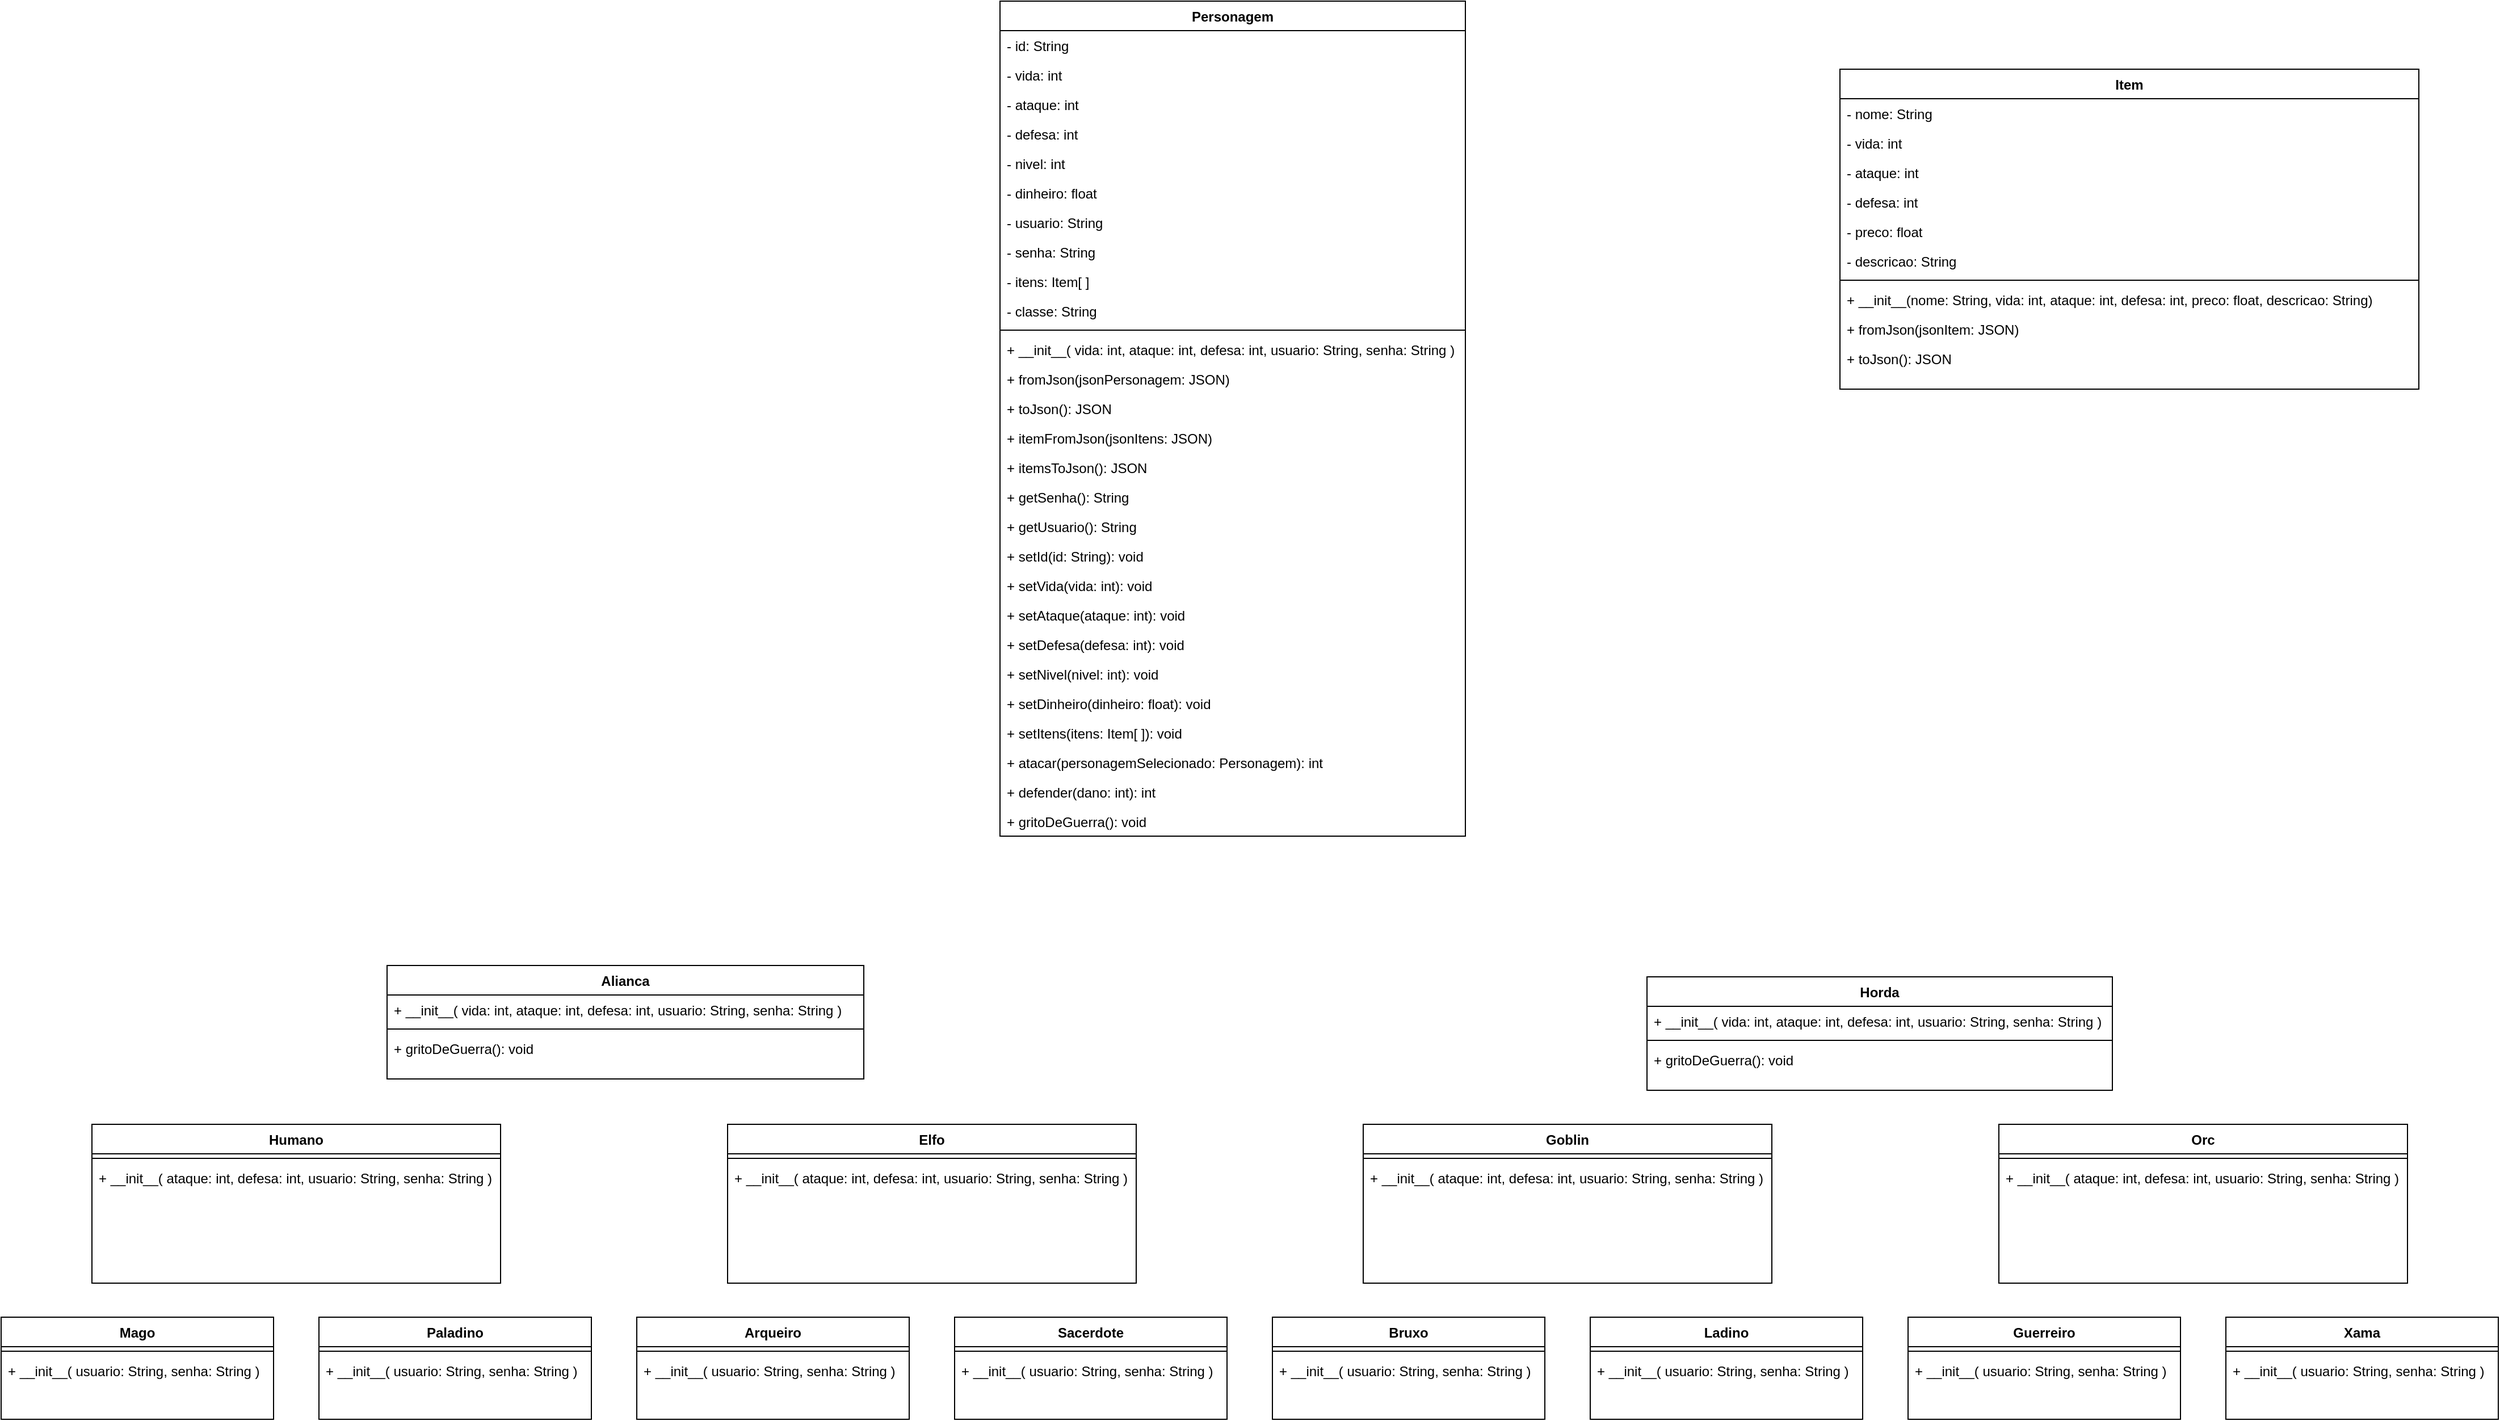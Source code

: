 <mxfile version="21.8.2" type="device">
  <diagram id="C5RBs43oDa-KdzZeNtuy" name="Page-1">
    <mxGraphModel dx="3634" dy="1850" grid="1" gridSize="10" guides="1" tooltips="1" connect="1" arrows="1" fold="1" page="1" pageScale="1" pageWidth="827" pageHeight="1169" math="0" shadow="0">
      <root>
        <mxCell id="WIyWlLk6GJQsqaUBKTNV-0" />
        <mxCell id="WIyWlLk6GJQsqaUBKTNV-1" parent="WIyWlLk6GJQsqaUBKTNV-0" />
        <mxCell id="zkfFHV4jXpPFQw0GAbJ--0" value="Item" style="swimlane;fontStyle=1;align=center;verticalAlign=top;childLayout=stackLayout;horizontal=1;startSize=26;horizontalStack=0;resizeParent=1;resizeLast=0;collapsible=1;marginBottom=0;rounded=0;shadow=0;strokeWidth=1;" parent="WIyWlLk6GJQsqaUBKTNV-1" vertex="1">
          <mxGeometry x="220" y="190" width="510" height="282" as="geometry">
            <mxRectangle x="230" y="140" width="160" height="26" as="alternateBounds" />
          </mxGeometry>
        </mxCell>
        <mxCell id="zkfFHV4jXpPFQw0GAbJ--1" value="- nome: String" style="text;align=left;verticalAlign=top;spacingLeft=4;spacingRight=4;overflow=hidden;rotatable=0;points=[[0,0.5],[1,0.5]];portConstraint=eastwest;" parent="zkfFHV4jXpPFQw0GAbJ--0" vertex="1">
          <mxGeometry y="26" width="510" height="26" as="geometry" />
        </mxCell>
        <mxCell id="zkfFHV4jXpPFQw0GAbJ--2" value="- vida: int" style="text;align=left;verticalAlign=top;spacingLeft=4;spacingRight=4;overflow=hidden;rotatable=0;points=[[0,0.5],[1,0.5]];portConstraint=eastwest;rounded=0;shadow=0;html=0;" parent="zkfFHV4jXpPFQw0GAbJ--0" vertex="1">
          <mxGeometry y="52" width="510" height="26" as="geometry" />
        </mxCell>
        <mxCell id="zkfFHV4jXpPFQw0GAbJ--3" value="- ataque: int" style="text;align=left;verticalAlign=top;spacingLeft=4;spacingRight=4;overflow=hidden;rotatable=0;points=[[0,0.5],[1,0.5]];portConstraint=eastwest;rounded=0;shadow=0;html=0;" parent="zkfFHV4jXpPFQw0GAbJ--0" vertex="1">
          <mxGeometry y="78" width="510" height="26" as="geometry" />
        </mxCell>
        <mxCell id="svMHhl5RG74Olg0LLplW-4" value="- defesa: int" style="text;align=left;verticalAlign=top;spacingLeft=4;spacingRight=4;overflow=hidden;rotatable=0;points=[[0,0.5],[1,0.5]];portConstraint=eastwest;rounded=0;shadow=0;html=0;" vertex="1" parent="zkfFHV4jXpPFQw0GAbJ--0">
          <mxGeometry y="104" width="510" height="26" as="geometry" />
        </mxCell>
        <mxCell id="svMHhl5RG74Olg0LLplW-5" value="- preco: float" style="text;align=left;verticalAlign=top;spacingLeft=4;spacingRight=4;overflow=hidden;rotatable=0;points=[[0,0.5],[1,0.5]];portConstraint=eastwest;rounded=0;shadow=0;html=0;" vertex="1" parent="zkfFHV4jXpPFQw0GAbJ--0">
          <mxGeometry y="130" width="510" height="26" as="geometry" />
        </mxCell>
        <mxCell id="svMHhl5RG74Olg0LLplW-6" value="- descricao: String" style="text;align=left;verticalAlign=top;spacingLeft=4;spacingRight=4;overflow=hidden;rotatable=0;points=[[0,0.5],[1,0.5]];portConstraint=eastwest;rounded=0;shadow=0;html=0;" vertex="1" parent="zkfFHV4jXpPFQw0GAbJ--0">
          <mxGeometry y="156" width="510" height="26" as="geometry" />
        </mxCell>
        <mxCell id="zkfFHV4jXpPFQw0GAbJ--4" value="" style="line;html=1;strokeWidth=1;align=left;verticalAlign=middle;spacingTop=-1;spacingLeft=3;spacingRight=3;rotatable=0;labelPosition=right;points=[];portConstraint=eastwest;" parent="zkfFHV4jXpPFQw0GAbJ--0" vertex="1">
          <mxGeometry y="182" width="510" height="8" as="geometry" />
        </mxCell>
        <mxCell id="zkfFHV4jXpPFQw0GAbJ--5" value="+ __init__(nome: String, vida: int, ataque: int, defesa: int, preco: float, descricao: String)" style="text;align=left;verticalAlign=top;spacingLeft=4;spacingRight=4;overflow=hidden;rotatable=0;points=[[0,0.5],[1,0.5]];portConstraint=eastwest;" parent="zkfFHV4jXpPFQw0GAbJ--0" vertex="1">
          <mxGeometry y="190" width="510" height="26" as="geometry" />
        </mxCell>
        <mxCell id="svMHhl5RG74Olg0LLplW-7" value="+ fromJson(jsonItem: JSON)" style="text;align=left;verticalAlign=top;spacingLeft=4;spacingRight=4;overflow=hidden;rotatable=0;points=[[0,0.5],[1,0.5]];portConstraint=eastwest;" vertex="1" parent="zkfFHV4jXpPFQw0GAbJ--0">
          <mxGeometry y="216" width="510" height="26" as="geometry" />
        </mxCell>
        <mxCell id="svMHhl5RG74Olg0LLplW-11" value="+ toJson(): JSON" style="text;align=left;verticalAlign=top;spacingLeft=4;spacingRight=4;overflow=hidden;rotatable=0;points=[[0,0.5],[1,0.5]];portConstraint=eastwest;" vertex="1" parent="zkfFHV4jXpPFQw0GAbJ--0">
          <mxGeometry y="242" width="510" height="26" as="geometry" />
        </mxCell>
        <mxCell id="svMHhl5RG74Olg0LLplW-12" value="Personagem" style="swimlane;fontStyle=1;align=center;verticalAlign=top;childLayout=stackLayout;horizontal=1;startSize=26;horizontalStack=0;resizeParent=1;resizeLast=0;collapsible=1;marginBottom=0;rounded=0;shadow=0;strokeWidth=1;" vertex="1" parent="WIyWlLk6GJQsqaUBKTNV-1">
          <mxGeometry x="-520" y="130" width="410" height="736" as="geometry">
            <mxRectangle x="230" y="140" width="160" height="26" as="alternateBounds" />
          </mxGeometry>
        </mxCell>
        <mxCell id="svMHhl5RG74Olg0LLplW-18" value="- id: String" style="text;align=left;verticalAlign=top;spacingLeft=4;spacingRight=4;overflow=hidden;rotatable=0;points=[[0,0.5],[1,0.5]];portConstraint=eastwest;rounded=0;shadow=0;html=0;" vertex="1" parent="svMHhl5RG74Olg0LLplW-12">
          <mxGeometry y="26" width="410" height="26" as="geometry" />
        </mxCell>
        <mxCell id="svMHhl5RG74Olg0LLplW-14" value="- vida: int" style="text;align=left;verticalAlign=top;spacingLeft=4;spacingRight=4;overflow=hidden;rotatable=0;points=[[0,0.5],[1,0.5]];portConstraint=eastwest;rounded=0;shadow=0;html=0;" vertex="1" parent="svMHhl5RG74Olg0LLplW-12">
          <mxGeometry y="52" width="410" height="26" as="geometry" />
        </mxCell>
        <mxCell id="svMHhl5RG74Olg0LLplW-15" value="- ataque: int" style="text;align=left;verticalAlign=top;spacingLeft=4;spacingRight=4;overflow=hidden;rotatable=0;points=[[0,0.5],[1,0.5]];portConstraint=eastwest;rounded=0;shadow=0;html=0;" vertex="1" parent="svMHhl5RG74Olg0LLplW-12">
          <mxGeometry y="78" width="410" height="26" as="geometry" />
        </mxCell>
        <mxCell id="svMHhl5RG74Olg0LLplW-16" value="- defesa: int" style="text;align=left;verticalAlign=top;spacingLeft=4;spacingRight=4;overflow=hidden;rotatable=0;points=[[0,0.5],[1,0.5]];portConstraint=eastwest;rounded=0;shadow=0;html=0;" vertex="1" parent="svMHhl5RG74Olg0LLplW-12">
          <mxGeometry y="104" width="410" height="26" as="geometry" />
        </mxCell>
        <mxCell id="svMHhl5RG74Olg0LLplW-24" value="- nivel: int" style="text;align=left;verticalAlign=top;spacingLeft=4;spacingRight=4;overflow=hidden;rotatable=0;points=[[0,0.5],[1,0.5]];portConstraint=eastwest;rounded=0;shadow=0;html=0;" vertex="1" parent="svMHhl5RG74Olg0LLplW-12">
          <mxGeometry y="130" width="410" height="26" as="geometry" />
        </mxCell>
        <mxCell id="svMHhl5RG74Olg0LLplW-17" value="- dinheiro: float" style="text;align=left;verticalAlign=top;spacingLeft=4;spacingRight=4;overflow=hidden;rotatable=0;points=[[0,0.5],[1,0.5]];portConstraint=eastwest;rounded=0;shadow=0;html=0;" vertex="1" parent="svMHhl5RG74Olg0LLplW-12">
          <mxGeometry y="156" width="410" height="26" as="geometry" />
        </mxCell>
        <mxCell id="svMHhl5RG74Olg0LLplW-25" value="- usuario: String" style="text;align=left;verticalAlign=top;spacingLeft=4;spacingRight=4;overflow=hidden;rotatable=0;points=[[0,0.5],[1,0.5]];portConstraint=eastwest;rounded=0;shadow=0;html=0;" vertex="1" parent="svMHhl5RG74Olg0LLplW-12">
          <mxGeometry y="182" width="410" height="26" as="geometry" />
        </mxCell>
        <mxCell id="svMHhl5RG74Olg0LLplW-26" value="- senha: String" style="text;align=left;verticalAlign=top;spacingLeft=4;spacingRight=4;overflow=hidden;rotatable=0;points=[[0,0.5],[1,0.5]];portConstraint=eastwest;rounded=0;shadow=0;html=0;" vertex="1" parent="svMHhl5RG74Olg0LLplW-12">
          <mxGeometry y="208" width="410" height="26" as="geometry" />
        </mxCell>
        <mxCell id="svMHhl5RG74Olg0LLplW-23" value="- itens: Item[ ]" style="text;align=left;verticalAlign=top;spacingLeft=4;spacingRight=4;overflow=hidden;rotatable=0;points=[[0,0.5],[1,0.5]];portConstraint=eastwest;rounded=0;shadow=0;html=0;" vertex="1" parent="svMHhl5RG74Olg0LLplW-12">
          <mxGeometry y="234" width="410" height="26" as="geometry" />
        </mxCell>
        <mxCell id="svMHhl5RG74Olg0LLplW-27" value="- classe: String" style="text;align=left;verticalAlign=top;spacingLeft=4;spacingRight=4;overflow=hidden;rotatable=0;points=[[0,0.5],[1,0.5]];portConstraint=eastwest;rounded=0;shadow=0;html=0;" vertex="1" parent="svMHhl5RG74Olg0LLplW-12">
          <mxGeometry y="260" width="410" height="26" as="geometry" />
        </mxCell>
        <mxCell id="svMHhl5RG74Olg0LLplW-19" value="" style="line;html=1;strokeWidth=1;align=left;verticalAlign=middle;spacingTop=-1;spacingLeft=3;spacingRight=3;rotatable=0;labelPosition=right;points=[];portConstraint=eastwest;" vertex="1" parent="svMHhl5RG74Olg0LLplW-12">
          <mxGeometry y="286" width="410" height="8" as="geometry" />
        </mxCell>
        <mxCell id="svMHhl5RG74Olg0LLplW-20" value="+ __init__( vida: int, ataque: int, defesa: int, usuario: String, senha: String )" style="text;align=left;verticalAlign=top;spacingLeft=4;spacingRight=4;overflow=hidden;rotatable=0;points=[[0,0.5],[1,0.5]];portConstraint=eastwest;" vertex="1" parent="svMHhl5RG74Olg0LLplW-12">
          <mxGeometry y="294" width="410" height="26" as="geometry" />
        </mxCell>
        <mxCell id="svMHhl5RG74Olg0LLplW-21" value="+ fromJson(jsonPersonagem: JSON)" style="text;align=left;verticalAlign=top;spacingLeft=4;spacingRight=4;overflow=hidden;rotatable=0;points=[[0,0.5],[1,0.5]];portConstraint=eastwest;" vertex="1" parent="svMHhl5RG74Olg0LLplW-12">
          <mxGeometry y="320" width="410" height="26" as="geometry" />
        </mxCell>
        <mxCell id="svMHhl5RG74Olg0LLplW-22" value="+ toJson(): JSON" style="text;align=left;verticalAlign=top;spacingLeft=4;spacingRight=4;overflow=hidden;rotatable=0;points=[[0,0.5],[1,0.5]];portConstraint=eastwest;" vertex="1" parent="svMHhl5RG74Olg0LLplW-12">
          <mxGeometry y="346" width="410" height="26" as="geometry" />
        </mxCell>
        <mxCell id="svMHhl5RG74Olg0LLplW-28" value="+ itemFromJson(jsonItens: JSON)" style="text;align=left;verticalAlign=top;spacingLeft=4;spacingRight=4;overflow=hidden;rotatable=0;points=[[0,0.5],[1,0.5]];portConstraint=eastwest;" vertex="1" parent="svMHhl5RG74Olg0LLplW-12">
          <mxGeometry y="372" width="410" height="26" as="geometry" />
        </mxCell>
        <mxCell id="svMHhl5RG74Olg0LLplW-29" value="+ itemsToJson(): JSON" style="text;align=left;verticalAlign=top;spacingLeft=4;spacingRight=4;overflow=hidden;rotatable=0;points=[[0,0.5],[1,0.5]];portConstraint=eastwest;" vertex="1" parent="svMHhl5RG74Olg0LLplW-12">
          <mxGeometry y="398" width="410" height="26" as="geometry" />
        </mxCell>
        <mxCell id="svMHhl5RG74Olg0LLplW-30" value="+ getSenha(): String" style="text;align=left;verticalAlign=top;spacingLeft=4;spacingRight=4;overflow=hidden;rotatable=0;points=[[0,0.5],[1,0.5]];portConstraint=eastwest;" vertex="1" parent="svMHhl5RG74Olg0LLplW-12">
          <mxGeometry y="424" width="410" height="26" as="geometry" />
        </mxCell>
        <mxCell id="svMHhl5RG74Olg0LLplW-31" value="+ getUsuario(): String" style="text;align=left;verticalAlign=top;spacingLeft=4;spacingRight=4;overflow=hidden;rotatable=0;points=[[0,0.5],[1,0.5]];portConstraint=eastwest;" vertex="1" parent="svMHhl5RG74Olg0LLplW-12">
          <mxGeometry y="450" width="410" height="26" as="geometry" />
        </mxCell>
        <mxCell id="svMHhl5RG74Olg0LLplW-32" value="+ setId(id: String): void" style="text;align=left;verticalAlign=top;spacingLeft=4;spacingRight=4;overflow=hidden;rotatable=0;points=[[0,0.5],[1,0.5]];portConstraint=eastwest;" vertex="1" parent="svMHhl5RG74Olg0LLplW-12">
          <mxGeometry y="476" width="410" height="26" as="geometry" />
        </mxCell>
        <mxCell id="svMHhl5RG74Olg0LLplW-33" value="+ setVida(vida: int): void" style="text;align=left;verticalAlign=top;spacingLeft=4;spacingRight=4;overflow=hidden;rotatable=0;points=[[0,0.5],[1,0.5]];portConstraint=eastwest;" vertex="1" parent="svMHhl5RG74Olg0LLplW-12">
          <mxGeometry y="502" width="410" height="26" as="geometry" />
        </mxCell>
        <mxCell id="svMHhl5RG74Olg0LLplW-34" value="+ setAtaque(ataque: int): void" style="text;align=left;verticalAlign=top;spacingLeft=4;spacingRight=4;overflow=hidden;rotatable=0;points=[[0,0.5],[1,0.5]];portConstraint=eastwest;" vertex="1" parent="svMHhl5RG74Olg0LLplW-12">
          <mxGeometry y="528" width="410" height="26" as="geometry" />
        </mxCell>
        <mxCell id="svMHhl5RG74Olg0LLplW-35" value="+ setDefesa(defesa: int): void" style="text;align=left;verticalAlign=top;spacingLeft=4;spacingRight=4;overflow=hidden;rotatable=0;points=[[0,0.5],[1,0.5]];portConstraint=eastwest;" vertex="1" parent="svMHhl5RG74Olg0LLplW-12">
          <mxGeometry y="554" width="410" height="26" as="geometry" />
        </mxCell>
        <mxCell id="svMHhl5RG74Olg0LLplW-36" value="+ setNivel(nivel: int): void" style="text;align=left;verticalAlign=top;spacingLeft=4;spacingRight=4;overflow=hidden;rotatable=0;points=[[0,0.5],[1,0.5]];portConstraint=eastwest;" vertex="1" parent="svMHhl5RG74Olg0LLplW-12">
          <mxGeometry y="580" width="410" height="26" as="geometry" />
        </mxCell>
        <mxCell id="svMHhl5RG74Olg0LLplW-37" value="+ setDinheiro(dinheiro: float): void" style="text;align=left;verticalAlign=top;spacingLeft=4;spacingRight=4;overflow=hidden;rotatable=0;points=[[0,0.5],[1,0.5]];portConstraint=eastwest;" vertex="1" parent="svMHhl5RG74Olg0LLplW-12">
          <mxGeometry y="606" width="410" height="26" as="geometry" />
        </mxCell>
        <mxCell id="svMHhl5RG74Olg0LLplW-38" value="+ setItens(itens: Item[ ]): void" style="text;align=left;verticalAlign=top;spacingLeft=4;spacingRight=4;overflow=hidden;rotatable=0;points=[[0,0.5],[1,0.5]];portConstraint=eastwest;" vertex="1" parent="svMHhl5RG74Olg0LLplW-12">
          <mxGeometry y="632" width="410" height="26" as="geometry" />
        </mxCell>
        <mxCell id="svMHhl5RG74Olg0LLplW-39" value="+ atacar(personagemSelecionado: Personagem): int" style="text;align=left;verticalAlign=top;spacingLeft=4;spacingRight=4;overflow=hidden;rotatable=0;points=[[0,0.5],[1,0.5]];portConstraint=eastwest;" vertex="1" parent="svMHhl5RG74Olg0LLplW-12">
          <mxGeometry y="658" width="410" height="26" as="geometry" />
        </mxCell>
        <mxCell id="svMHhl5RG74Olg0LLplW-40" value="+ defender(dano: int): int" style="text;align=left;verticalAlign=top;spacingLeft=4;spacingRight=4;overflow=hidden;rotatable=0;points=[[0,0.5],[1,0.5]];portConstraint=eastwest;" vertex="1" parent="svMHhl5RG74Olg0LLplW-12">
          <mxGeometry y="684" width="410" height="26" as="geometry" />
        </mxCell>
        <mxCell id="svMHhl5RG74Olg0LLplW-41" value="+ gritoDeGuerra(): void" style="text;align=left;verticalAlign=top;spacingLeft=4;spacingRight=4;overflow=hidden;rotatable=0;points=[[0,0.5],[1,0.5]];portConstraint=eastwest;" vertex="1" parent="svMHhl5RG74Olg0LLplW-12">
          <mxGeometry y="710" width="410" height="26" as="geometry" />
        </mxCell>
        <mxCell id="svMHhl5RG74Olg0LLplW-42" value="Alianca" style="swimlane;fontStyle=1;align=center;verticalAlign=top;childLayout=stackLayout;horizontal=1;startSize=26;horizontalStack=0;resizeParent=1;resizeLast=0;collapsible=1;marginBottom=0;rounded=0;shadow=0;strokeWidth=1;" vertex="1" parent="WIyWlLk6GJQsqaUBKTNV-1">
          <mxGeometry x="-1060" y="980" width="420" height="100" as="geometry">
            <mxRectangle x="230" y="140" width="160" height="26" as="alternateBounds" />
          </mxGeometry>
        </mxCell>
        <mxCell id="svMHhl5RG74Olg0LLplW-54" value="+ __init__( vida: int, ataque: int, defesa: int, usuario: String, senha: String )" style="text;align=left;verticalAlign=top;spacingLeft=4;spacingRight=4;overflow=hidden;rotatable=0;points=[[0,0.5],[1,0.5]];portConstraint=eastwest;" vertex="1" parent="svMHhl5RG74Olg0LLplW-42">
          <mxGeometry y="26" width="420" height="26" as="geometry" />
        </mxCell>
        <mxCell id="svMHhl5RG74Olg0LLplW-49" value="" style="line;html=1;strokeWidth=1;align=left;verticalAlign=middle;spacingTop=-1;spacingLeft=3;spacingRight=3;rotatable=0;labelPosition=right;points=[];portConstraint=eastwest;" vertex="1" parent="svMHhl5RG74Olg0LLplW-42">
          <mxGeometry y="52" width="420" height="8" as="geometry" />
        </mxCell>
        <mxCell id="svMHhl5RG74Olg0LLplW-53" value="+ gritoDeGuerra(): void" style="text;align=left;verticalAlign=top;spacingLeft=4;spacingRight=4;overflow=hidden;rotatable=0;points=[[0,0.5],[1,0.5]];portConstraint=eastwest;" vertex="1" parent="svMHhl5RG74Olg0LLplW-42">
          <mxGeometry y="60" width="420" height="26" as="geometry" />
        </mxCell>
        <mxCell id="svMHhl5RG74Olg0LLplW-55" value="Horda" style="swimlane;fontStyle=1;align=center;verticalAlign=top;childLayout=stackLayout;horizontal=1;startSize=26;horizontalStack=0;resizeParent=1;resizeLast=0;collapsible=1;marginBottom=0;rounded=0;shadow=0;strokeWidth=1;" vertex="1" parent="WIyWlLk6GJQsqaUBKTNV-1">
          <mxGeometry x="50" y="990" width="410" height="100" as="geometry">
            <mxRectangle x="230" y="140" width="160" height="26" as="alternateBounds" />
          </mxGeometry>
        </mxCell>
        <mxCell id="svMHhl5RG74Olg0LLplW-57" value="+ __init__( vida: int, ataque: int, defesa: int, usuario: String, senha: String )" style="text;align=left;verticalAlign=top;spacingLeft=4;spacingRight=4;overflow=hidden;rotatable=0;points=[[0,0.5],[1,0.5]];portConstraint=eastwest;" vertex="1" parent="svMHhl5RG74Olg0LLplW-55">
          <mxGeometry y="26" width="410" height="26" as="geometry" />
        </mxCell>
        <mxCell id="svMHhl5RG74Olg0LLplW-56" value="" style="line;html=1;strokeWidth=1;align=left;verticalAlign=middle;spacingTop=-1;spacingLeft=3;spacingRight=3;rotatable=0;labelPosition=right;points=[];portConstraint=eastwest;" vertex="1" parent="svMHhl5RG74Olg0LLplW-55">
          <mxGeometry y="52" width="410" height="8" as="geometry" />
        </mxCell>
        <mxCell id="svMHhl5RG74Olg0LLplW-58" value="+ gritoDeGuerra(): void" style="text;align=left;verticalAlign=top;spacingLeft=4;spacingRight=4;overflow=hidden;rotatable=0;points=[[0,0.5],[1,0.5]];portConstraint=eastwest;" vertex="1" parent="svMHhl5RG74Olg0LLplW-55">
          <mxGeometry y="60" width="410" height="26" as="geometry" />
        </mxCell>
        <mxCell id="svMHhl5RG74Olg0LLplW-59" value="Humano" style="swimlane;fontStyle=1;align=center;verticalAlign=top;childLayout=stackLayout;horizontal=1;startSize=26;horizontalStack=0;resizeParent=1;resizeLast=0;collapsible=1;marginBottom=0;rounded=0;shadow=0;strokeWidth=1;" vertex="1" parent="WIyWlLk6GJQsqaUBKTNV-1">
          <mxGeometry x="-1320" y="1120" width="360" height="140" as="geometry">
            <mxRectangle x="230" y="140" width="160" height="26" as="alternateBounds" />
          </mxGeometry>
        </mxCell>
        <mxCell id="svMHhl5RG74Olg0LLplW-60" value="" style="line;html=1;strokeWidth=1;align=left;verticalAlign=middle;spacingTop=-1;spacingLeft=3;spacingRight=3;rotatable=0;labelPosition=right;points=[];portConstraint=eastwest;" vertex="1" parent="svMHhl5RG74Olg0LLplW-59">
          <mxGeometry y="26" width="360" height="8" as="geometry" />
        </mxCell>
        <mxCell id="svMHhl5RG74Olg0LLplW-61" value="+ __init__( ataque: int, defesa: int, usuario: String, senha: String )" style="text;align=left;verticalAlign=top;spacingLeft=4;spacingRight=4;overflow=hidden;rotatable=0;points=[[0,0.5],[1,0.5]];portConstraint=eastwest;" vertex="1" parent="svMHhl5RG74Olg0LLplW-59">
          <mxGeometry y="34" width="360" height="26" as="geometry" />
        </mxCell>
        <mxCell id="svMHhl5RG74Olg0LLplW-63" value="Elfo" style="swimlane;fontStyle=1;align=center;verticalAlign=top;childLayout=stackLayout;horizontal=1;startSize=26;horizontalStack=0;resizeParent=1;resizeLast=0;collapsible=1;marginBottom=0;rounded=0;shadow=0;strokeWidth=1;" vertex="1" parent="WIyWlLk6GJQsqaUBKTNV-1">
          <mxGeometry x="-760" y="1120" width="360" height="140" as="geometry">
            <mxRectangle x="230" y="140" width="160" height="26" as="alternateBounds" />
          </mxGeometry>
        </mxCell>
        <mxCell id="svMHhl5RG74Olg0LLplW-64" value="" style="line;html=1;strokeWidth=1;align=left;verticalAlign=middle;spacingTop=-1;spacingLeft=3;spacingRight=3;rotatable=0;labelPosition=right;points=[];portConstraint=eastwest;" vertex="1" parent="svMHhl5RG74Olg0LLplW-63">
          <mxGeometry y="26" width="360" height="8" as="geometry" />
        </mxCell>
        <mxCell id="svMHhl5RG74Olg0LLplW-65" value="+ __init__( ataque: int, defesa: int, usuario: String, senha: String )" style="text;align=left;verticalAlign=top;spacingLeft=4;spacingRight=4;overflow=hidden;rotatable=0;points=[[0,0.5],[1,0.5]];portConstraint=eastwest;" vertex="1" parent="svMHhl5RG74Olg0LLplW-63">
          <mxGeometry y="34" width="360" height="26" as="geometry" />
        </mxCell>
        <mxCell id="svMHhl5RG74Olg0LLplW-66" value="Goblin" style="swimlane;fontStyle=1;align=center;verticalAlign=top;childLayout=stackLayout;horizontal=1;startSize=26;horizontalStack=0;resizeParent=1;resizeLast=0;collapsible=1;marginBottom=0;rounded=0;shadow=0;strokeWidth=1;" vertex="1" parent="WIyWlLk6GJQsqaUBKTNV-1">
          <mxGeometry x="-200" y="1120" width="360" height="140" as="geometry">
            <mxRectangle x="230" y="140" width="160" height="26" as="alternateBounds" />
          </mxGeometry>
        </mxCell>
        <mxCell id="svMHhl5RG74Olg0LLplW-67" value="" style="line;html=1;strokeWidth=1;align=left;verticalAlign=middle;spacingTop=-1;spacingLeft=3;spacingRight=3;rotatable=0;labelPosition=right;points=[];portConstraint=eastwest;" vertex="1" parent="svMHhl5RG74Olg0LLplW-66">
          <mxGeometry y="26" width="360" height="8" as="geometry" />
        </mxCell>
        <mxCell id="svMHhl5RG74Olg0LLplW-68" value="+ __init__( ataque: int, defesa: int, usuario: String, senha: String )" style="text;align=left;verticalAlign=top;spacingLeft=4;spacingRight=4;overflow=hidden;rotatable=0;points=[[0,0.5],[1,0.5]];portConstraint=eastwest;" vertex="1" parent="svMHhl5RG74Olg0LLplW-66">
          <mxGeometry y="34" width="360" height="26" as="geometry" />
        </mxCell>
        <mxCell id="svMHhl5RG74Olg0LLplW-69" value="Orc" style="swimlane;fontStyle=1;align=center;verticalAlign=top;childLayout=stackLayout;horizontal=1;startSize=26;horizontalStack=0;resizeParent=1;resizeLast=0;collapsible=1;marginBottom=0;rounded=0;shadow=0;strokeWidth=1;" vertex="1" parent="WIyWlLk6GJQsqaUBKTNV-1">
          <mxGeometry x="360" y="1120" width="360" height="140" as="geometry">
            <mxRectangle x="230" y="140" width="160" height="26" as="alternateBounds" />
          </mxGeometry>
        </mxCell>
        <mxCell id="svMHhl5RG74Olg0LLplW-70" value="" style="line;html=1;strokeWidth=1;align=left;verticalAlign=middle;spacingTop=-1;spacingLeft=3;spacingRight=3;rotatable=0;labelPosition=right;points=[];portConstraint=eastwest;" vertex="1" parent="svMHhl5RG74Olg0LLplW-69">
          <mxGeometry y="26" width="360" height="8" as="geometry" />
        </mxCell>
        <mxCell id="svMHhl5RG74Olg0LLplW-71" value="+ __init__( ataque: int, defesa: int, usuario: String, senha: String )" style="text;align=left;verticalAlign=top;spacingLeft=4;spacingRight=4;overflow=hidden;rotatable=0;points=[[0,0.5],[1,0.5]];portConstraint=eastwest;" vertex="1" parent="svMHhl5RG74Olg0LLplW-69">
          <mxGeometry y="34" width="360" height="26" as="geometry" />
        </mxCell>
        <mxCell id="svMHhl5RG74Olg0LLplW-72" value="Mago" style="swimlane;fontStyle=1;align=center;verticalAlign=top;childLayout=stackLayout;horizontal=1;startSize=26;horizontalStack=0;resizeParent=1;resizeLast=0;collapsible=1;marginBottom=0;rounded=0;shadow=0;strokeWidth=1;" vertex="1" parent="WIyWlLk6GJQsqaUBKTNV-1">
          <mxGeometry x="-1400" y="1290" width="240" height="90" as="geometry">
            <mxRectangle x="230" y="140" width="160" height="26" as="alternateBounds" />
          </mxGeometry>
        </mxCell>
        <mxCell id="svMHhl5RG74Olg0LLplW-73" value="" style="line;html=1;strokeWidth=1;align=left;verticalAlign=middle;spacingTop=-1;spacingLeft=3;spacingRight=3;rotatable=0;labelPosition=right;points=[];portConstraint=eastwest;" vertex="1" parent="svMHhl5RG74Olg0LLplW-72">
          <mxGeometry y="26" width="240" height="8" as="geometry" />
        </mxCell>
        <mxCell id="svMHhl5RG74Olg0LLplW-74" value="+ __init__( usuario: String, senha: String )" style="text;align=left;verticalAlign=top;spacingLeft=4;spacingRight=4;overflow=hidden;rotatable=0;points=[[0,0.5],[1,0.5]];portConstraint=eastwest;" vertex="1" parent="svMHhl5RG74Olg0LLplW-72">
          <mxGeometry y="34" width="240" height="26" as="geometry" />
        </mxCell>
        <mxCell id="svMHhl5RG74Olg0LLplW-75" value="Paladino" style="swimlane;fontStyle=1;align=center;verticalAlign=top;childLayout=stackLayout;horizontal=1;startSize=26;horizontalStack=0;resizeParent=1;resizeLast=0;collapsible=1;marginBottom=0;rounded=0;shadow=0;strokeWidth=1;" vertex="1" parent="WIyWlLk6GJQsqaUBKTNV-1">
          <mxGeometry x="-1120" y="1290" width="240" height="90" as="geometry">
            <mxRectangle x="230" y="140" width="160" height="26" as="alternateBounds" />
          </mxGeometry>
        </mxCell>
        <mxCell id="svMHhl5RG74Olg0LLplW-76" value="" style="line;html=1;strokeWidth=1;align=left;verticalAlign=middle;spacingTop=-1;spacingLeft=3;spacingRight=3;rotatable=0;labelPosition=right;points=[];portConstraint=eastwest;" vertex="1" parent="svMHhl5RG74Olg0LLplW-75">
          <mxGeometry y="26" width="240" height="8" as="geometry" />
        </mxCell>
        <mxCell id="svMHhl5RG74Olg0LLplW-77" value="+ __init__( usuario: String, senha: String )" style="text;align=left;verticalAlign=top;spacingLeft=4;spacingRight=4;overflow=hidden;rotatable=0;points=[[0,0.5],[1,0.5]];portConstraint=eastwest;" vertex="1" parent="svMHhl5RG74Olg0LLplW-75">
          <mxGeometry y="34" width="240" height="26" as="geometry" />
        </mxCell>
        <mxCell id="svMHhl5RG74Olg0LLplW-78" value="Arqueiro" style="swimlane;fontStyle=1;align=center;verticalAlign=top;childLayout=stackLayout;horizontal=1;startSize=26;horizontalStack=0;resizeParent=1;resizeLast=0;collapsible=1;marginBottom=0;rounded=0;shadow=0;strokeWidth=1;" vertex="1" parent="WIyWlLk6GJQsqaUBKTNV-1">
          <mxGeometry x="-840" y="1290" width="240" height="90" as="geometry">
            <mxRectangle x="230" y="140" width="160" height="26" as="alternateBounds" />
          </mxGeometry>
        </mxCell>
        <mxCell id="svMHhl5RG74Olg0LLplW-79" value="" style="line;html=1;strokeWidth=1;align=left;verticalAlign=middle;spacingTop=-1;spacingLeft=3;spacingRight=3;rotatable=0;labelPosition=right;points=[];portConstraint=eastwest;" vertex="1" parent="svMHhl5RG74Olg0LLplW-78">
          <mxGeometry y="26" width="240" height="8" as="geometry" />
        </mxCell>
        <mxCell id="svMHhl5RG74Olg0LLplW-80" value="+ __init__( usuario: String, senha: String )" style="text;align=left;verticalAlign=top;spacingLeft=4;spacingRight=4;overflow=hidden;rotatable=0;points=[[0,0.5],[1,0.5]];portConstraint=eastwest;" vertex="1" parent="svMHhl5RG74Olg0LLplW-78">
          <mxGeometry y="34" width="240" height="26" as="geometry" />
        </mxCell>
        <mxCell id="svMHhl5RG74Olg0LLplW-81" value="Sacerdote" style="swimlane;fontStyle=1;align=center;verticalAlign=top;childLayout=stackLayout;horizontal=1;startSize=26;horizontalStack=0;resizeParent=1;resizeLast=0;collapsible=1;marginBottom=0;rounded=0;shadow=0;strokeWidth=1;" vertex="1" parent="WIyWlLk6GJQsqaUBKTNV-1">
          <mxGeometry x="-560" y="1290" width="240" height="90" as="geometry">
            <mxRectangle x="230" y="140" width="160" height="26" as="alternateBounds" />
          </mxGeometry>
        </mxCell>
        <mxCell id="svMHhl5RG74Olg0LLplW-82" value="" style="line;html=1;strokeWidth=1;align=left;verticalAlign=middle;spacingTop=-1;spacingLeft=3;spacingRight=3;rotatable=0;labelPosition=right;points=[];portConstraint=eastwest;" vertex="1" parent="svMHhl5RG74Olg0LLplW-81">
          <mxGeometry y="26" width="240" height="8" as="geometry" />
        </mxCell>
        <mxCell id="svMHhl5RG74Olg0LLplW-83" value="+ __init__( usuario: String, senha: String )" style="text;align=left;verticalAlign=top;spacingLeft=4;spacingRight=4;overflow=hidden;rotatable=0;points=[[0,0.5],[1,0.5]];portConstraint=eastwest;" vertex="1" parent="svMHhl5RG74Olg0LLplW-81">
          <mxGeometry y="34" width="240" height="26" as="geometry" />
        </mxCell>
        <mxCell id="svMHhl5RG74Olg0LLplW-84" value="Bruxo" style="swimlane;fontStyle=1;align=center;verticalAlign=top;childLayout=stackLayout;horizontal=1;startSize=26;horizontalStack=0;resizeParent=1;resizeLast=0;collapsible=1;marginBottom=0;rounded=0;shadow=0;strokeWidth=1;" vertex="1" parent="WIyWlLk6GJQsqaUBKTNV-1">
          <mxGeometry x="-280" y="1290" width="240" height="90" as="geometry">
            <mxRectangle x="230" y="140" width="160" height="26" as="alternateBounds" />
          </mxGeometry>
        </mxCell>
        <mxCell id="svMHhl5RG74Olg0LLplW-85" value="" style="line;html=1;strokeWidth=1;align=left;verticalAlign=middle;spacingTop=-1;spacingLeft=3;spacingRight=3;rotatable=0;labelPosition=right;points=[];portConstraint=eastwest;" vertex="1" parent="svMHhl5RG74Olg0LLplW-84">
          <mxGeometry y="26" width="240" height="8" as="geometry" />
        </mxCell>
        <mxCell id="svMHhl5RG74Olg0LLplW-86" value="+ __init__( usuario: String, senha: String )" style="text;align=left;verticalAlign=top;spacingLeft=4;spacingRight=4;overflow=hidden;rotatable=0;points=[[0,0.5],[1,0.5]];portConstraint=eastwest;" vertex="1" parent="svMHhl5RG74Olg0LLplW-84">
          <mxGeometry y="34" width="240" height="26" as="geometry" />
        </mxCell>
        <mxCell id="svMHhl5RG74Olg0LLplW-87" value="Ladino" style="swimlane;fontStyle=1;align=center;verticalAlign=top;childLayout=stackLayout;horizontal=1;startSize=26;horizontalStack=0;resizeParent=1;resizeLast=0;collapsible=1;marginBottom=0;rounded=0;shadow=0;strokeWidth=1;" vertex="1" parent="WIyWlLk6GJQsqaUBKTNV-1">
          <mxGeometry y="1290" width="240" height="90" as="geometry">
            <mxRectangle x="230" y="140" width="160" height="26" as="alternateBounds" />
          </mxGeometry>
        </mxCell>
        <mxCell id="svMHhl5RG74Olg0LLplW-88" value="" style="line;html=1;strokeWidth=1;align=left;verticalAlign=middle;spacingTop=-1;spacingLeft=3;spacingRight=3;rotatable=0;labelPosition=right;points=[];portConstraint=eastwest;" vertex="1" parent="svMHhl5RG74Olg0LLplW-87">
          <mxGeometry y="26" width="240" height="8" as="geometry" />
        </mxCell>
        <mxCell id="svMHhl5RG74Olg0LLplW-89" value="+ __init__( usuario: String, senha: String )" style="text;align=left;verticalAlign=top;spacingLeft=4;spacingRight=4;overflow=hidden;rotatable=0;points=[[0,0.5],[1,0.5]];portConstraint=eastwest;" vertex="1" parent="svMHhl5RG74Olg0LLplW-87">
          <mxGeometry y="34" width="240" height="26" as="geometry" />
        </mxCell>
        <mxCell id="svMHhl5RG74Olg0LLplW-90" value="Guerreiro" style="swimlane;fontStyle=1;align=center;verticalAlign=top;childLayout=stackLayout;horizontal=1;startSize=26;horizontalStack=0;resizeParent=1;resizeLast=0;collapsible=1;marginBottom=0;rounded=0;shadow=0;strokeWidth=1;" vertex="1" parent="WIyWlLk6GJQsqaUBKTNV-1">
          <mxGeometry x="280" y="1290" width="240" height="90" as="geometry">
            <mxRectangle x="230" y="140" width="160" height="26" as="alternateBounds" />
          </mxGeometry>
        </mxCell>
        <mxCell id="svMHhl5RG74Olg0LLplW-91" value="" style="line;html=1;strokeWidth=1;align=left;verticalAlign=middle;spacingTop=-1;spacingLeft=3;spacingRight=3;rotatable=0;labelPosition=right;points=[];portConstraint=eastwest;" vertex="1" parent="svMHhl5RG74Olg0LLplW-90">
          <mxGeometry y="26" width="240" height="8" as="geometry" />
        </mxCell>
        <mxCell id="svMHhl5RG74Olg0LLplW-92" value="+ __init__( usuario: String, senha: String )" style="text;align=left;verticalAlign=top;spacingLeft=4;spacingRight=4;overflow=hidden;rotatable=0;points=[[0,0.5],[1,0.5]];portConstraint=eastwest;" vertex="1" parent="svMHhl5RG74Olg0LLplW-90">
          <mxGeometry y="34" width="240" height="26" as="geometry" />
        </mxCell>
        <mxCell id="svMHhl5RG74Olg0LLplW-93" value="Xama" style="swimlane;fontStyle=1;align=center;verticalAlign=top;childLayout=stackLayout;horizontal=1;startSize=26;horizontalStack=0;resizeParent=1;resizeLast=0;collapsible=1;marginBottom=0;rounded=0;shadow=0;strokeWidth=1;" vertex="1" parent="WIyWlLk6GJQsqaUBKTNV-1">
          <mxGeometry x="560" y="1290" width="240" height="90" as="geometry">
            <mxRectangle x="230" y="140" width="160" height="26" as="alternateBounds" />
          </mxGeometry>
        </mxCell>
        <mxCell id="svMHhl5RG74Olg0LLplW-94" value="" style="line;html=1;strokeWidth=1;align=left;verticalAlign=middle;spacingTop=-1;spacingLeft=3;spacingRight=3;rotatable=0;labelPosition=right;points=[];portConstraint=eastwest;" vertex="1" parent="svMHhl5RG74Olg0LLplW-93">
          <mxGeometry y="26" width="240" height="8" as="geometry" />
        </mxCell>
        <mxCell id="svMHhl5RG74Olg0LLplW-95" value="+ __init__( usuario: String, senha: String )" style="text;align=left;verticalAlign=top;spacingLeft=4;spacingRight=4;overflow=hidden;rotatable=0;points=[[0,0.5],[1,0.5]];portConstraint=eastwest;" vertex="1" parent="svMHhl5RG74Olg0LLplW-93">
          <mxGeometry y="34" width="240" height="26" as="geometry" />
        </mxCell>
      </root>
    </mxGraphModel>
  </diagram>
</mxfile>
